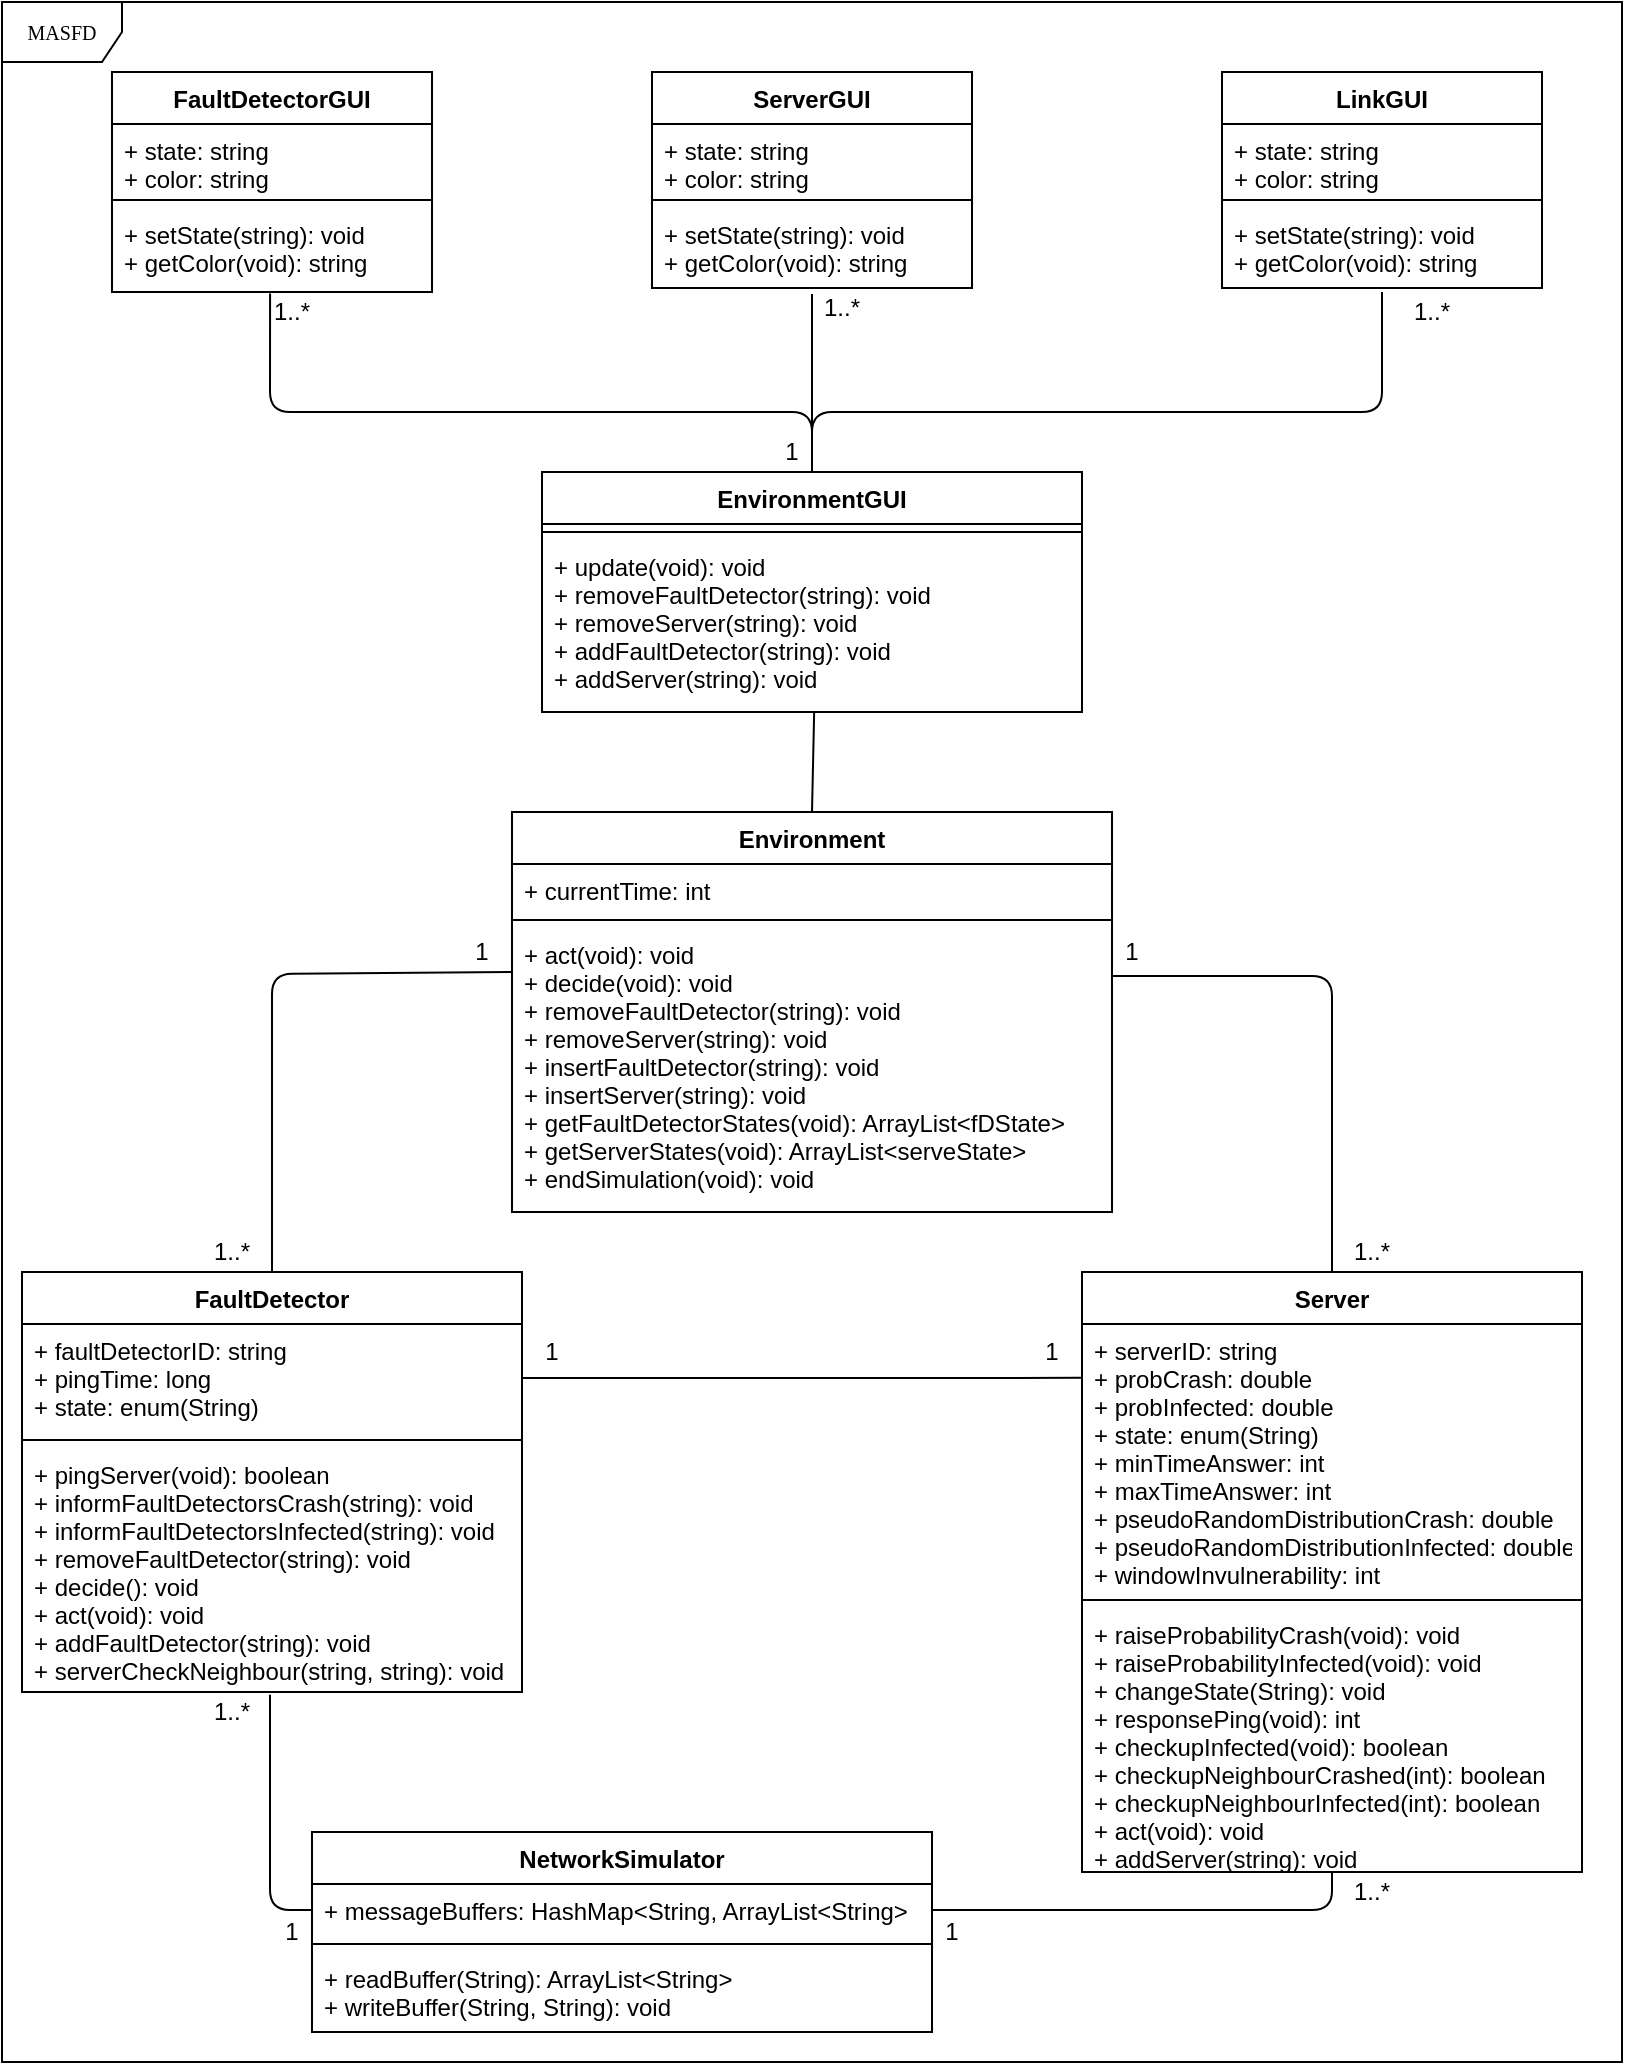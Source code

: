 <mxfile version="12.9.10" type="device"><diagram name="Page-1" id="c4acf3e9-155e-7222-9cf6-157b1a14988f"><mxGraphModel dx="2062" dy="1073" grid="1" gridSize="10" guides="1" tooltips="1" connect="1" arrows="1" fold="1" page="1" pageScale="1" pageWidth="850" pageHeight="1100" background="#ffffff" math="0" shadow="0"><root><mxCell id="0"/><mxCell id="1" parent="0"/><mxCell id="17acba5748e5396b-1" value="MASFD" style="shape=umlFrame;whiteSpace=wrap;html=1;rounded=0;shadow=0;comic=0;labelBackgroundColor=none;strokeWidth=1;fontFamily=Verdana;fontSize=10;align=center;" parent="1" vertex="1"><mxGeometry x="25" y="35" width="810" height="1030" as="geometry"/></mxCell><mxCell id="UCjBfNtdivxK7yGxnEbB-27" value="EnvironmentGUI" style="swimlane;fontStyle=1;align=center;verticalAlign=top;childLayout=stackLayout;horizontal=1;startSize=26;horizontalStack=0;resizeParent=1;resizeParentMax=0;resizeLast=0;collapsible=1;marginBottom=0;" vertex="1" parent="1"><mxGeometry x="295" y="270" width="270" height="120" as="geometry"/></mxCell><mxCell id="UCjBfNtdivxK7yGxnEbB-29" value="" style="line;strokeWidth=1;fillColor=none;align=left;verticalAlign=middle;spacingTop=-1;spacingLeft=3;spacingRight=3;rotatable=0;labelPosition=right;points=[];portConstraint=eastwest;" vertex="1" parent="UCjBfNtdivxK7yGxnEbB-27"><mxGeometry y="26" width="270" height="8" as="geometry"/></mxCell><mxCell id="UCjBfNtdivxK7yGxnEbB-30" value="+ update(void): void&#10;+ removeFaultDetector(string): void&#10;+ removeServer(string): void&#10;+ addFaultDetector(string): void&#10;+ addServer(string): void " style="text;strokeColor=none;fillColor=none;align=left;verticalAlign=top;spacingLeft=4;spacingRight=4;overflow=hidden;rotatable=0;points=[[0,0.5],[1,0.5]];portConstraint=eastwest;" vertex="1" parent="UCjBfNtdivxK7yGxnEbB-27"><mxGeometry y="34" width="270" height="86" as="geometry"/></mxCell><mxCell id="UCjBfNtdivxK7yGxnEbB-34" value="FaultDetectorGUI" style="swimlane;fontStyle=1;align=center;verticalAlign=top;childLayout=stackLayout;horizontal=1;startSize=26;horizontalStack=0;resizeParent=1;resizeParentMax=0;resizeLast=0;collapsible=1;marginBottom=0;" vertex="1" parent="1"><mxGeometry x="80" y="70" width="160" height="110" as="geometry"/></mxCell><mxCell id="UCjBfNtdivxK7yGxnEbB-35" value="+ state: string&#10;+ color: string" style="text;strokeColor=none;fillColor=none;align=left;verticalAlign=top;spacingLeft=4;spacingRight=4;overflow=hidden;rotatable=0;points=[[0,0.5],[1,0.5]];portConstraint=eastwest;" vertex="1" parent="UCjBfNtdivxK7yGxnEbB-34"><mxGeometry y="26" width="160" height="34" as="geometry"/></mxCell><mxCell id="UCjBfNtdivxK7yGxnEbB-36" value="" style="line;strokeWidth=1;fillColor=none;align=left;verticalAlign=middle;spacingTop=-1;spacingLeft=3;spacingRight=3;rotatable=0;labelPosition=right;points=[];portConstraint=eastwest;" vertex="1" parent="UCjBfNtdivxK7yGxnEbB-34"><mxGeometry y="60" width="160" height="8" as="geometry"/></mxCell><mxCell id="UCjBfNtdivxK7yGxnEbB-37" value="+ setState(string): void&#10;+ getColor(void): string" style="text;strokeColor=none;fillColor=none;align=left;verticalAlign=top;spacingLeft=4;spacingRight=4;overflow=hidden;rotatable=0;points=[[0,0.5],[1,0.5]];portConstraint=eastwest;" vertex="1" parent="UCjBfNtdivxK7yGxnEbB-34"><mxGeometry y="68" width="160" height="42" as="geometry"/></mxCell><mxCell id="UCjBfNtdivxK7yGxnEbB-46" value="" style="endArrow=none;html=1;exitX=0.5;exitY=0;exitDx=0;exitDy=0;entryX=0.494;entryY=1.019;entryDx=0;entryDy=0;entryPerimeter=0;" edge="1" parent="1" source="UCjBfNtdivxK7yGxnEbB-27" target="UCjBfNtdivxK7yGxnEbB-37"><mxGeometry width="50" height="50" relative="1" as="geometry"><mxPoint x="430" y="580" as="sourcePoint"/><mxPoint x="480" y="530" as="targetPoint"/><Array as="points"><mxPoint x="430" y="240"/><mxPoint x="159" y="240"/></Array></mxGeometry></mxCell><mxCell id="UCjBfNtdivxK7yGxnEbB-47" value="" style="endArrow=none;html=1;entryX=0.5;entryY=1.075;entryDx=0;entryDy=0;entryPerimeter=0;exitX=0.5;exitY=0;exitDx=0;exitDy=0;" edge="1" parent="1" source="UCjBfNtdivxK7yGxnEbB-27" target="UCjBfNtdivxK7yGxnEbB-41"><mxGeometry width="50" height="50" relative="1" as="geometry"><mxPoint x="590" y="400" as="sourcePoint"/><mxPoint x="640" y="350" as="targetPoint"/><Array as="points"><mxPoint x="430" y="240"/></Array></mxGeometry></mxCell><mxCell id="UCjBfNtdivxK7yGxnEbB-48" value="" style="endArrow=none;html=1;exitX=0.5;exitY=0;exitDx=0;exitDy=0;" edge="1" parent="1" source="UCjBfNtdivxK7yGxnEbB-27"><mxGeometry width="50" height="50" relative="1" as="geometry"><mxPoint x="620" y="330" as="sourcePoint"/><mxPoint x="715" y="180" as="targetPoint"/><Array as="points"><mxPoint x="430" y="240"/><mxPoint x="715" y="240"/></Array></mxGeometry></mxCell><mxCell id="UCjBfNtdivxK7yGxnEbB-38" value="ServerGUI" style="swimlane;fontStyle=1;align=center;verticalAlign=top;childLayout=stackLayout;horizontal=1;startSize=26;horizontalStack=0;resizeParent=1;resizeParentMax=0;resizeLast=0;collapsible=1;marginBottom=0;" vertex="1" parent="1"><mxGeometry x="350" y="70" width="160" height="108" as="geometry"/></mxCell><mxCell id="UCjBfNtdivxK7yGxnEbB-39" value="+ state: string&#10;+ color: string" style="text;strokeColor=none;fillColor=none;align=left;verticalAlign=top;spacingLeft=4;spacingRight=4;overflow=hidden;rotatable=0;points=[[0,0.5],[1,0.5]];portConstraint=eastwest;" vertex="1" parent="UCjBfNtdivxK7yGxnEbB-38"><mxGeometry y="26" width="160" height="34" as="geometry"/></mxCell><mxCell id="UCjBfNtdivxK7yGxnEbB-40" value="" style="line;strokeWidth=1;fillColor=none;align=left;verticalAlign=middle;spacingTop=-1;spacingLeft=3;spacingRight=3;rotatable=0;labelPosition=right;points=[];portConstraint=eastwest;" vertex="1" parent="UCjBfNtdivxK7yGxnEbB-38"><mxGeometry y="60" width="160" height="8" as="geometry"/></mxCell><mxCell id="UCjBfNtdivxK7yGxnEbB-41" value="+ setState(string): void&#10;+ getColor(void): string" style="text;strokeColor=none;fillColor=none;align=left;verticalAlign=top;spacingLeft=4;spacingRight=4;overflow=hidden;rotatable=0;points=[[0,0.5],[1,0.5]];portConstraint=eastwest;" vertex="1" parent="UCjBfNtdivxK7yGxnEbB-38"><mxGeometry y="68" width="160" height="40" as="geometry"/></mxCell><mxCell id="UCjBfNtdivxK7yGxnEbB-42" value="LinkGUI" style="swimlane;fontStyle=1;align=center;verticalAlign=top;childLayout=stackLayout;horizontal=1;startSize=26;horizontalStack=0;resizeParent=1;resizeParentMax=0;resizeLast=0;collapsible=1;marginBottom=0;" vertex="1" parent="1"><mxGeometry x="635" y="70" width="160" height="108" as="geometry"/></mxCell><mxCell id="UCjBfNtdivxK7yGxnEbB-43" value="+ state: string&#10;+ color: string" style="text;strokeColor=none;fillColor=none;align=left;verticalAlign=top;spacingLeft=4;spacingRight=4;overflow=hidden;rotatable=0;points=[[0,0.5],[1,0.5]];portConstraint=eastwest;" vertex="1" parent="UCjBfNtdivxK7yGxnEbB-42"><mxGeometry y="26" width="160" height="34" as="geometry"/></mxCell><mxCell id="UCjBfNtdivxK7yGxnEbB-44" value="" style="line;strokeWidth=1;fillColor=none;align=left;verticalAlign=middle;spacingTop=-1;spacingLeft=3;spacingRight=3;rotatable=0;labelPosition=right;points=[];portConstraint=eastwest;" vertex="1" parent="UCjBfNtdivxK7yGxnEbB-42"><mxGeometry y="60" width="160" height="8" as="geometry"/></mxCell><mxCell id="UCjBfNtdivxK7yGxnEbB-45" value="+ setState(string): void&#10;+ getColor(void): string" style="text;strokeColor=none;fillColor=none;align=left;verticalAlign=top;spacingLeft=4;spacingRight=4;overflow=hidden;rotatable=0;points=[[0,0.5],[1,0.5]];portConstraint=eastwest;" vertex="1" parent="UCjBfNtdivxK7yGxnEbB-42"><mxGeometry y="68" width="160" height="40" as="geometry"/></mxCell><mxCell id="UCjBfNtdivxK7yGxnEbB-50" value="1..*" style="text;html=1;strokeColor=none;fillColor=none;align=center;verticalAlign=middle;whiteSpace=wrap;rounded=0;" vertex="1" parent="1"><mxGeometry x="150" y="180" width="40" height="20" as="geometry"/></mxCell><mxCell id="UCjBfNtdivxK7yGxnEbB-51" value="1..*" style="text;html=1;strokeColor=none;fillColor=none;align=center;verticalAlign=middle;whiteSpace=wrap;rounded=0;" vertex="1" parent="1"><mxGeometry x="425" y="178" width="40" height="20" as="geometry"/></mxCell><mxCell id="UCjBfNtdivxK7yGxnEbB-52" value="1..*" style="text;html=1;strokeColor=none;fillColor=none;align=center;verticalAlign=middle;whiteSpace=wrap;rounded=0;" vertex="1" parent="1"><mxGeometry x="720" y="180" width="40" height="20" as="geometry"/></mxCell><mxCell id="UCjBfNtdivxK7yGxnEbB-53" value="1" style="text;html=1;strokeColor=none;fillColor=none;align=center;verticalAlign=middle;whiteSpace=wrap;rounded=0;" vertex="1" parent="1"><mxGeometry x="400" y="250" width="40" height="20" as="geometry"/></mxCell><mxCell id="UCjBfNtdivxK7yGxnEbB-1" value="Server" style="swimlane;fontStyle=1;align=center;verticalAlign=top;childLayout=stackLayout;horizontal=1;startSize=26;horizontalStack=0;resizeParent=1;resizeParentMax=0;resizeLast=0;collapsible=1;marginBottom=0;" vertex="1" parent="1"><mxGeometry x="565" y="670" width="250" height="300" as="geometry"/></mxCell><mxCell id="UCjBfNtdivxK7yGxnEbB-2" value="+ serverID: string&#10;+ probCrash: double&#10;+ probInfected: double&#10;+ state: enum(String)&#10;+ minTimeAnswer: int&#10;+ maxTimeAnswer: int&#10;+ pseudoRandomDistributionCrash: double&#10;+ pseudoRandomDistributionInfected: double&#10;+ windowInvulnerability: int" style="text;strokeColor=none;fillColor=none;align=left;verticalAlign=top;spacingLeft=4;spacingRight=4;overflow=hidden;rotatable=0;points=[[0,0.5],[1,0.5]];portConstraint=eastwest;" vertex="1" parent="UCjBfNtdivxK7yGxnEbB-1"><mxGeometry y="26" width="250" height="134" as="geometry"/></mxCell><mxCell id="UCjBfNtdivxK7yGxnEbB-3" value="" style="line;strokeWidth=1;fillColor=none;align=left;verticalAlign=middle;spacingTop=-1;spacingLeft=3;spacingRight=3;rotatable=0;labelPosition=right;points=[];portConstraint=eastwest;" vertex="1" parent="UCjBfNtdivxK7yGxnEbB-1"><mxGeometry y="160" width="250" height="8" as="geometry"/></mxCell><mxCell id="UCjBfNtdivxK7yGxnEbB-4" value="+ raiseProbabilityCrash(void): void&#10;+ raiseProbabilityInfected(void): void&#10;+ changeState(String): void&#10;+ responsePing(void): int&#10;+ checkupInfected(void): boolean&#10;+ checkupNeighbourCrashed(int): boolean&#10;+ checkupNeighbourInfected(int): boolean&#10;+ act(void): void&#10;+ addServer(string): void" style="text;strokeColor=none;fillColor=none;align=left;verticalAlign=top;spacingLeft=4;spacingRight=4;overflow=hidden;rotatable=0;points=[[0,0.5],[1,0.5]];portConstraint=eastwest;" vertex="1" parent="UCjBfNtdivxK7yGxnEbB-1"><mxGeometry y="168" width="250" height="132" as="geometry"/></mxCell><mxCell id="UCjBfNtdivxK7yGxnEbB-5" value="FaultDetector" style="swimlane;fontStyle=1;align=center;verticalAlign=top;childLayout=stackLayout;horizontal=1;startSize=26;horizontalStack=0;resizeParent=1;resizeParentMax=0;resizeLast=0;collapsible=1;marginBottom=0;" vertex="1" parent="1"><mxGeometry x="35" y="670" width="250" height="210" as="geometry"/></mxCell><mxCell id="UCjBfNtdivxK7yGxnEbB-6" value="+ faultDetectorID: string&#10;+ pingTime: long&#10;+ state: enum(String)" style="text;strokeColor=none;fillColor=none;align=left;verticalAlign=top;spacingLeft=4;spacingRight=4;overflow=hidden;rotatable=0;points=[[0,0.5],[1,0.5]];portConstraint=eastwest;" vertex="1" parent="UCjBfNtdivxK7yGxnEbB-5"><mxGeometry y="26" width="250" height="54" as="geometry"/></mxCell><mxCell id="UCjBfNtdivxK7yGxnEbB-7" value="" style="line;strokeWidth=1;fillColor=none;align=left;verticalAlign=middle;spacingTop=-1;spacingLeft=3;spacingRight=3;rotatable=0;labelPosition=right;points=[];portConstraint=eastwest;" vertex="1" parent="UCjBfNtdivxK7yGxnEbB-5"><mxGeometry y="80" width="250" height="8" as="geometry"/></mxCell><mxCell id="UCjBfNtdivxK7yGxnEbB-8" value="+ pingServer(void): boolean&#10;+ informFaultDetectorsCrash(string): void&#10;+ informFaultDetectorsInfected(string): void&#10;+ removeFaultDetector(string): void&#10;+ decide(): void&#10;+ act(void): void&#10;+ addFaultDetector(string): void&#10;+ serverCheckNeighbour(string, string): void" style="text;strokeColor=none;fillColor=none;align=left;verticalAlign=top;spacingLeft=4;spacingRight=4;overflow=hidden;rotatable=0;points=[[0,0.5],[1,0.5]];portConstraint=eastwest;" vertex="1" parent="UCjBfNtdivxK7yGxnEbB-5"><mxGeometry y="88" width="250" height="122" as="geometry"/></mxCell><mxCell id="UCjBfNtdivxK7yGxnEbB-14" value="Environment" style="swimlane;fontStyle=1;align=center;verticalAlign=top;childLayout=stackLayout;horizontal=1;startSize=26;horizontalStack=0;resizeParent=1;resizeParentMax=0;resizeLast=0;collapsible=1;marginBottom=0;" vertex="1" parent="1"><mxGeometry x="280" y="440" width="300" height="200" as="geometry"/></mxCell><mxCell id="UCjBfNtdivxK7yGxnEbB-15" value="+ currentTime: int" style="text;strokeColor=none;fillColor=none;align=left;verticalAlign=top;spacingLeft=4;spacingRight=4;overflow=hidden;rotatable=0;points=[[0,0.5],[1,0.5]];portConstraint=eastwest;" vertex="1" parent="UCjBfNtdivxK7yGxnEbB-14"><mxGeometry y="26" width="300" height="24" as="geometry"/></mxCell><mxCell id="UCjBfNtdivxK7yGxnEbB-16" value="" style="line;strokeWidth=1;fillColor=none;align=left;verticalAlign=middle;spacingTop=-1;spacingLeft=3;spacingRight=3;rotatable=0;labelPosition=right;points=[];portConstraint=eastwest;" vertex="1" parent="UCjBfNtdivxK7yGxnEbB-14"><mxGeometry y="50" width="300" height="8" as="geometry"/></mxCell><mxCell id="UCjBfNtdivxK7yGxnEbB-17" value="+ act(void): void&#10;+ decide(void): void&#10;+ removeFaultDetector(string): void&#10;+ removeServer(string): void&#10;+ insertFaultDetector(string): void&#10;+ insertServer(string): void&#10;+ getFaultDetectorStates(void): ArrayList&lt;fDState&gt;&#10;+ getServerStates(void): ArrayList&lt;serveState&gt;&#10;+ endSimulation(void): void &#10;&#10;" style="text;strokeColor=none;fillColor=none;align=left;verticalAlign=top;spacingLeft=4;spacingRight=4;overflow=hidden;rotatable=0;points=[[0,0.5],[1,0.5]];portConstraint=eastwest;" vertex="1" parent="UCjBfNtdivxK7yGxnEbB-14"><mxGeometry y="58" width="300" height="142" as="geometry"/></mxCell><mxCell id="UCjBfNtdivxK7yGxnEbB-77" value="" style="endArrow=none;html=1;entryX=0.504;entryY=1;entryDx=0;entryDy=0;entryPerimeter=0;exitX=0.5;exitY=0;exitDx=0;exitDy=0;" edge="1" parent="1" source="UCjBfNtdivxK7yGxnEbB-14" target="UCjBfNtdivxK7yGxnEbB-30"><mxGeometry width="50" height="50" relative="1" as="geometry"><mxPoint x="710" y="580" as="sourcePoint"/><mxPoint x="760" y="530" as="targetPoint"/></mxGeometry></mxCell><mxCell id="UCjBfNtdivxK7yGxnEbB-78" value="" style="endArrow=none;html=1;exitX=0.5;exitY=0;exitDx=0;exitDy=0;" edge="1" parent="1" source="UCjBfNtdivxK7yGxnEbB-5"><mxGeometry width="50" height="50" relative="1" as="geometry"><mxPoint x="710" y="580" as="sourcePoint"/><mxPoint x="280" y="520" as="targetPoint"/><Array as="points"><mxPoint x="160" y="521"/></Array></mxGeometry></mxCell><mxCell id="UCjBfNtdivxK7yGxnEbB-79" value="" style="endArrow=none;html=1;exitX=0.5;exitY=0;exitDx=0;exitDy=0;" edge="1" parent="1" source="UCjBfNtdivxK7yGxnEbB-1"><mxGeometry width="50" height="50" relative="1" as="geometry"><mxPoint x="710" y="580" as="sourcePoint"/><mxPoint x="580" y="522" as="targetPoint"/><Array as="points"><mxPoint x="690" y="522"/></Array></mxGeometry></mxCell><mxCell id="UCjBfNtdivxK7yGxnEbB-81" value="" style="endArrow=none;html=1;entryX=0.496;entryY=1.011;entryDx=0;entryDy=0;entryPerimeter=0;exitX=0;exitY=0.5;exitDx=0;exitDy=0;" edge="1" parent="1" source="UCjBfNtdivxK7yGxnEbB-73" target="UCjBfNtdivxK7yGxnEbB-8"><mxGeometry width="50" height="50" relative="1" as="geometry"><mxPoint x="710" y="580" as="sourcePoint"/><mxPoint x="760" y="530" as="targetPoint"/><Array as="points"><mxPoint x="159" y="989"/></Array></mxGeometry></mxCell><mxCell id="UCjBfNtdivxK7yGxnEbB-82" value="" style="endArrow=none;html=1;exitX=1;exitY=0.5;exitDx=0;exitDy=0;entryX=0.5;entryY=1;entryDx=0;entryDy=0;entryPerimeter=0;" edge="1" parent="1" source="UCjBfNtdivxK7yGxnEbB-73" target="UCjBfNtdivxK7yGxnEbB-4"><mxGeometry width="50" height="50" relative="1" as="geometry"><mxPoint x="710" y="580" as="sourcePoint"/><mxPoint x="760" y="530" as="targetPoint"/><Array as="points"><mxPoint x="690" y="989"/></Array></mxGeometry></mxCell><mxCell id="UCjBfNtdivxK7yGxnEbB-72" value="NetworkSimulator" style="swimlane;fontStyle=1;align=center;verticalAlign=top;childLayout=stackLayout;horizontal=1;startSize=26;horizontalStack=0;resizeParent=1;resizeParentMax=0;resizeLast=0;collapsible=1;marginBottom=0;" vertex="1" parent="1"><mxGeometry x="180" y="950" width="310" height="100" as="geometry"/></mxCell><mxCell id="UCjBfNtdivxK7yGxnEbB-73" value="+ messageBuffers: HashMap&lt;String, ArrayList&lt;String&gt;" style="text;strokeColor=none;fillColor=none;align=left;verticalAlign=top;spacingLeft=4;spacingRight=4;overflow=hidden;rotatable=0;points=[[0,0.5],[1,0.5]];portConstraint=eastwest;" vertex="1" parent="UCjBfNtdivxK7yGxnEbB-72"><mxGeometry y="26" width="310" height="26" as="geometry"/></mxCell><mxCell id="UCjBfNtdivxK7yGxnEbB-74" value="" style="line;strokeWidth=1;fillColor=none;align=left;verticalAlign=middle;spacingTop=-1;spacingLeft=3;spacingRight=3;rotatable=0;labelPosition=right;points=[];portConstraint=eastwest;" vertex="1" parent="UCjBfNtdivxK7yGxnEbB-72"><mxGeometry y="52" width="310" height="8" as="geometry"/></mxCell><mxCell id="UCjBfNtdivxK7yGxnEbB-75" value="+ readBuffer(String): ArrayList&lt;String&gt;&#10;+ writeBuffer(String, String): void" style="text;strokeColor=none;fillColor=none;align=left;verticalAlign=top;spacingLeft=4;spacingRight=4;overflow=hidden;rotatable=0;points=[[0,0.5],[1,0.5]];portConstraint=eastwest;" vertex="1" parent="UCjBfNtdivxK7yGxnEbB-72"><mxGeometry y="60" width="310" height="40" as="geometry"/></mxCell><mxCell id="UCjBfNtdivxK7yGxnEbB-84" value="" style="endArrow=none;html=1;entryX=1;entryY=0.5;entryDx=0;entryDy=0;exitX=0;exitY=0.201;exitDx=0;exitDy=0;exitPerimeter=0;" edge="1" parent="1" source="UCjBfNtdivxK7yGxnEbB-2" target="UCjBfNtdivxK7yGxnEbB-6"><mxGeometry width="50" height="50" relative="1" as="geometry"><mxPoint x="710" y="580" as="sourcePoint"/><mxPoint x="760" y="530" as="targetPoint"/></mxGeometry></mxCell><mxCell id="UCjBfNtdivxK7yGxnEbB-85" value="1" style="text;html=1;strokeColor=none;fillColor=none;align=center;verticalAlign=middle;whiteSpace=wrap;rounded=0;" vertex="1" parent="1"><mxGeometry x="280" y="700" width="40" height="20" as="geometry"/></mxCell><mxCell id="UCjBfNtdivxK7yGxnEbB-86" value="1" style="text;html=1;strokeColor=none;fillColor=none;align=center;verticalAlign=middle;whiteSpace=wrap;rounded=0;" vertex="1" parent="1"><mxGeometry x="530" y="700" width="40" height="20" as="geometry"/></mxCell><mxCell id="UCjBfNtdivxK7yGxnEbB-87" value="1" style="text;html=1;strokeColor=none;fillColor=none;align=center;verticalAlign=middle;whiteSpace=wrap;rounded=0;" vertex="1" parent="1"><mxGeometry x="150" y="990" width="40" height="20" as="geometry"/></mxCell><mxCell id="UCjBfNtdivxK7yGxnEbB-88" value="1" style="text;html=1;strokeColor=none;fillColor=none;align=center;verticalAlign=middle;whiteSpace=wrap;rounded=0;" vertex="1" parent="1"><mxGeometry x="480" y="990" width="40" height="20" as="geometry"/></mxCell><mxCell id="UCjBfNtdivxK7yGxnEbB-90" value="1" style="text;html=1;strokeColor=none;fillColor=none;align=center;verticalAlign=middle;whiteSpace=wrap;rounded=0;" vertex="1" parent="1"><mxGeometry x="245" y="500" width="40" height="20" as="geometry"/></mxCell><mxCell id="UCjBfNtdivxK7yGxnEbB-91" value="1" style="text;html=1;strokeColor=none;fillColor=none;align=center;verticalAlign=middle;whiteSpace=wrap;rounded=0;" vertex="1" parent="1"><mxGeometry x="570" y="500" width="40" height="20" as="geometry"/></mxCell><mxCell id="UCjBfNtdivxK7yGxnEbB-92" value="1..*" style="text;html=1;strokeColor=none;fillColor=none;align=center;verticalAlign=middle;whiteSpace=wrap;rounded=0;" vertex="1" parent="1"><mxGeometry x="120" y="650" width="40" height="20" as="geometry"/></mxCell><mxCell id="UCjBfNtdivxK7yGxnEbB-93" value="1..*" style="text;html=1;strokeColor=none;fillColor=none;align=center;verticalAlign=middle;whiteSpace=wrap;rounded=0;" vertex="1" parent="1"><mxGeometry x="690" y="650" width="40" height="20" as="geometry"/></mxCell><mxCell id="UCjBfNtdivxK7yGxnEbB-94" value="1..*" style="text;html=1;strokeColor=none;fillColor=none;align=center;verticalAlign=middle;whiteSpace=wrap;rounded=0;" vertex="1" parent="1"><mxGeometry x="120" y="880" width="40" height="20" as="geometry"/></mxCell><mxCell id="UCjBfNtdivxK7yGxnEbB-95" value="1..*" style="text;html=1;strokeColor=none;fillColor=none;align=center;verticalAlign=middle;whiteSpace=wrap;rounded=0;" vertex="1" parent="1"><mxGeometry x="690" y="970" width="40" height="20" as="geometry"/></mxCell></root></mxGraphModel></diagram></mxfile>